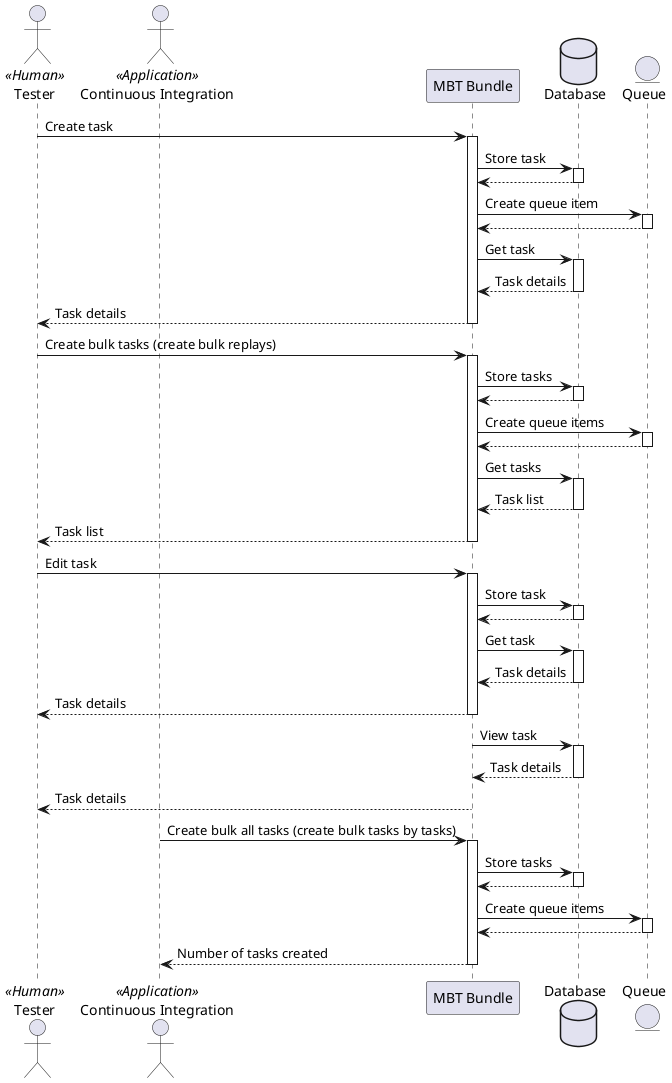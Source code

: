 @startuml

actor Tester as tester << Human >>
actor "Continuous Integration" as ci << Application >>
participant "MBT Bundle" as bundle
database Database as database
entity Queue as queue

tester -> bundle : Create task
activate bundle
bundle -> database : Store task
activate database
database --> bundle
deactivate database
bundle -> queue : Create queue item
activate queue
queue --> bundle
deactivate queue
bundle -> database : Get task
activate database
database --> bundle : Task details
deactivate database
bundle --> tester : Task details
deactivate bundle

tester -> bundle : Create bulk tasks (create bulk replays)
activate bundle
bundle -> database : Store tasks
activate database
database --> bundle
deactivate database
bundle -> queue : Create queue items
activate queue
queue --> bundle
deactivate queue
bundle -> database : Get tasks
activate database
database --> bundle : Task list
deactivate database
bundle --> tester : Task list
deactivate bundle

tester -> bundle : Edit task
activate bundle
bundle -> database : Store task
activate database
database --> bundle
deactivate database
bundle -> database : Get task
activate database
database --> bundle : Task details
deactivate database
bundle --> tester : Task details
deactivate bundle

bundle -> database : View task
activate database
database --> bundle : Task details
deactivate database
bundle --> tester : Task details
deactivate bundle

ci -> bundle : Create bulk all tasks (create bulk tasks by tasks)
activate bundle
bundle -> database : Store tasks
activate database
database --> bundle
deactivate database
bundle -> queue : Create queue items
activate queue
queue --> bundle
deactivate queue
bundle --> ci : Number of tasks created
deactivate bundle

@enduml
